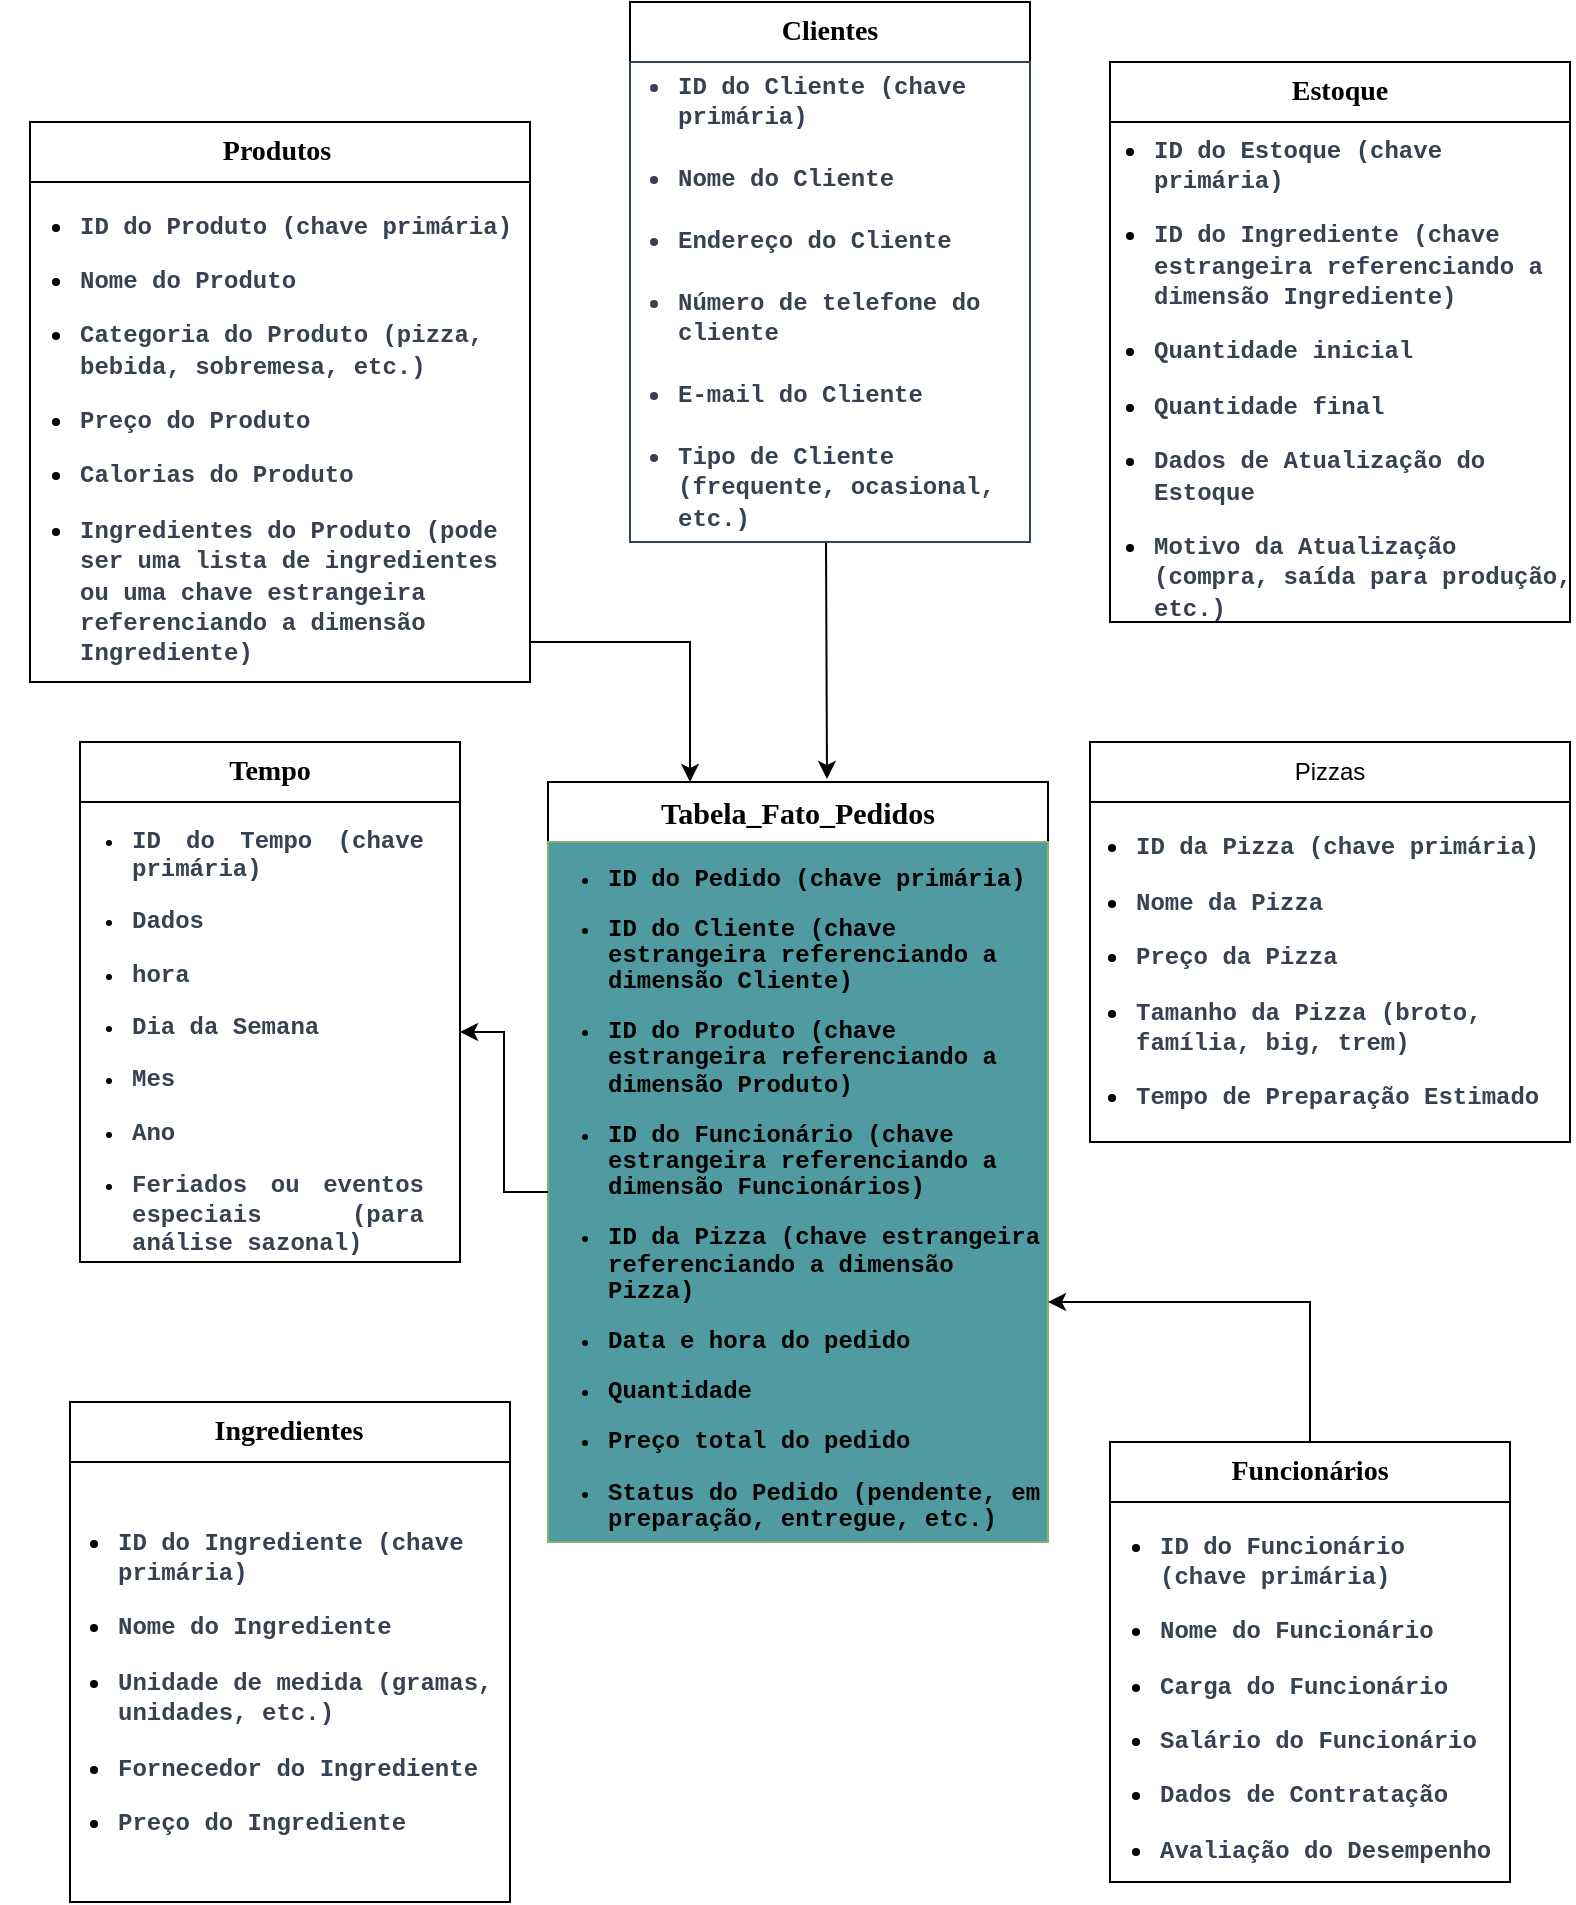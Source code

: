 <mxfile version="22.1.4" type="github">
  <diagram id="C5RBs43oDa-KdzZeNtuy" name="Page-1">
    <mxGraphModel dx="2303" dy="870" grid="1" gridSize="10" guides="1" tooltips="1" connect="1" arrows="1" fold="1" page="1" pageScale="1" pageWidth="827" pageHeight="1169" math="0" shadow="0">
      <root>
        <mxCell id="WIyWlLk6GJQsqaUBKTNV-0" />
        <mxCell id="WIyWlLk6GJQsqaUBKTNV-1" parent="WIyWlLk6GJQsqaUBKTNV-0" />
        <mxCell id="_yAwY9JpoHFZiGc7RJdQ-16" style="edgeStyle=orthogonalEdgeStyle;rounded=0;orthogonalLoop=1;jettySize=auto;html=1;exitX=0.5;exitY=1;exitDx=0;exitDy=0;" edge="1" parent="WIyWlLk6GJQsqaUBKTNV-1">
          <mxGeometry relative="1" as="geometry">
            <mxPoint x="648" y="520" as="sourcePoint" />
            <mxPoint x="648" y="520" as="targetPoint" />
          </mxGeometry>
        </mxCell>
        <mxCell id="_yAwY9JpoHFZiGc7RJdQ-19" value="&lt;font style=&quot;vertical-align: inherit; font-size: 14px;&quot;&gt;&lt;font style=&quot;vertical-align: inherit; font-size: 14px;&quot;&gt;Estoque&lt;/font&gt;&lt;/font&gt;" style="swimlane;fontStyle=1;childLayout=stackLayout;horizontal=1;startSize=30;horizontalStack=0;resizeParent=1;resizeParentMax=0;resizeLast=0;collapsible=1;marginBottom=0;whiteSpace=wrap;html=1;fontSize=14;fontFamily=Lucida Console;" vertex="1" parent="WIyWlLk6GJQsqaUBKTNV-1">
          <mxGeometry x="569" y="130" width="230" height="280" as="geometry" />
        </mxCell>
        <mxCell id="_yAwY9JpoHFZiGc7RJdQ-20" value="&lt;ul&gt;&lt;li&gt;&lt;b style=&quot;font-family: &amp;quot;Courier New&amp;quot;; text-align: justify; color: rgb(55, 65, 81); background-color: initial;&quot;&gt;ID do Estoque (chave primária)&lt;/b&gt;&lt;/li&gt;&lt;/ul&gt;&lt;ul&gt;&lt;li&gt;&lt;b style=&quot;font-family: &amp;quot;Courier New&amp;quot;; text-align: justify; color: rgb(55, 65, 81); background-color: initial;&quot;&gt;ID do Ingrediente (chave estrangeira referenciando a dimensão Ingrediente)&lt;/b&gt;&lt;/li&gt;&lt;/ul&gt;&lt;ul&gt;&lt;li&gt;&lt;b style=&quot;font-family: &amp;quot;Courier New&amp;quot;; text-align: justify; color: rgb(55, 65, 81); background-color: initial;&quot;&gt;Quantidade inicial&lt;/b&gt;&lt;/li&gt;&lt;/ul&gt;&lt;ul&gt;&lt;li&gt;&lt;b style=&quot;font-family: &amp;quot;Courier New&amp;quot;; text-align: justify; color: rgb(55, 65, 81); background-color: initial;&quot;&gt;Quantidade final&lt;/b&gt;&lt;/li&gt;&lt;/ul&gt;&lt;ul&gt;&lt;li&gt;&lt;b style=&quot;font-family: &amp;quot;Courier New&amp;quot;; text-align: justify; color: rgb(55, 65, 81); background-color: initial;&quot;&gt;Dados de Atualização do Estoque&lt;/b&gt;&lt;/li&gt;&lt;/ul&gt;&lt;ul&gt;&lt;li&gt;&lt;b style=&quot;font-family: &amp;quot;Courier New&amp;quot;; text-align: justify; color: rgb(55, 65, 81); background-color: initial;&quot;&gt;Motivo da Atualização (compra, saída para produção, etc.)&lt;/b&gt;&lt;/li&gt;&lt;/ul&gt;" style="text;strokeColor=none;fillColor=none;align=left;verticalAlign=middle;spacingLeft=-18;spacingRight=1;overflow=hidden;points=[[0,0.5],[1,0.5]];portConstraint=eastwest;rotatable=0;whiteSpace=wrap;html=1;spacing=0;spacingTop=-6;" vertex="1" parent="_yAwY9JpoHFZiGc7RJdQ-19">
          <mxGeometry y="30" width="230" height="250" as="geometry" />
        </mxCell>
        <mxCell id="_yAwY9JpoHFZiGc7RJdQ-24" value="&lt;font style=&quot;vertical-align: inherit; font-size: 15px;&quot;&gt;&lt;font style=&quot;vertical-align: inherit; font-size: 15px;&quot;&gt;&lt;font style=&quot;vertical-align: inherit; font-size: 15px;&quot;&gt;&lt;font style=&quot;vertical-align: inherit; font-size: 15px;&quot;&gt;Tabela_Fato_Pedidos&lt;br style=&quot;font-size: 15px;&quot;&gt;&lt;/font&gt;&lt;/font&gt;&lt;/font&gt;&lt;/font&gt;" style="swimlane;fontStyle=1;childLayout=stackLayout;horizontal=1;startSize=30;horizontalStack=0;resizeParent=1;resizeParentMax=0;resizeLast=0;collapsible=1;marginBottom=0;whiteSpace=wrap;html=1;fontSize=15;fontFamily=Lucida Console;" vertex="1" parent="WIyWlLk6GJQsqaUBKTNV-1">
          <mxGeometry x="288" y="490" width="250" height="380" as="geometry">
            <mxRectangle x="324" y="240" width="80" height="30" as="alternateBounds" />
          </mxGeometry>
        </mxCell>
        <mxCell id="_yAwY9JpoHFZiGc7RJdQ-25" value="&lt;ul style=&quot;line-height: 110%; font-size: 12px;&quot;&gt;&lt;li style=&quot;font-size: 12px;&quot;&gt;&lt;span style=&quot;font-size: 12px; text-align: justify; background-color: initial;&quot;&gt;ID do Pedido (chave primária)&lt;/span&gt;&lt;/li&gt;&lt;/ul&gt;&lt;ul style=&quot;line-height: 110%; font-size: 12px;&quot;&gt;&lt;li style=&quot;font-size: 12px;&quot;&gt;&lt;span style=&quot;font-size: 12px; text-align: justify; background-color: initial;&quot;&gt;ID do Cliente (chave estrangeira referenciando a dimensão Cliente)&lt;/span&gt;&lt;/li&gt;&lt;/ul&gt;&lt;ul style=&quot;line-height: 110%; font-size: 12px;&quot;&gt;&lt;li style=&quot;font-size: 12px;&quot;&gt;&lt;span style=&quot;font-size: 12px; text-align: justify; background-color: initial;&quot;&gt;ID do Produto (chave estrangeira referenciando a dimensão Produto)&lt;/span&gt;&lt;/li&gt;&lt;/ul&gt;&lt;ul style=&quot;line-height: 110%; font-size: 12px;&quot;&gt;&lt;li style=&quot;font-size: 12px;&quot;&gt;&lt;span style=&quot;font-size: 12px; text-align: justify; background-color: initial;&quot;&gt;ID do Funcionário (chave estrangeira referenciando a dimensão Funcionários)&lt;/span&gt;&lt;/li&gt;&lt;/ul&gt;&lt;ul style=&quot;line-height: 110%; font-size: 12px;&quot;&gt;&lt;li style=&quot;font-size: 12px;&quot;&gt;&lt;span style=&quot;font-size: 12px; text-align: justify; background-color: initial;&quot;&gt;ID da Pizza (chave estrangeira referenciando a dimensão Pizza)&lt;/span&gt;&lt;/li&gt;&lt;/ul&gt;&lt;ul style=&quot;line-height: 110%; font-size: 12px;&quot;&gt;&lt;li style=&quot;font-size: 12px;&quot;&gt;&lt;span style=&quot;font-size: 12px; text-align: justify; background-color: initial;&quot;&gt;Data e hora do pedido&lt;/span&gt;&lt;/li&gt;&lt;/ul&gt;&lt;ul style=&quot;line-height: 110%; font-size: 12px;&quot;&gt;&lt;li style=&quot;font-size: 12px;&quot;&gt;&lt;span style=&quot;font-size: 12px; text-align: justify; background-color: initial;&quot;&gt;Quantidade&lt;/span&gt;&lt;/li&gt;&lt;/ul&gt;&lt;ul style=&quot;line-height: 110%; font-size: 12px;&quot;&gt;&lt;li style=&quot;font-size: 12px;&quot;&gt;&lt;span style=&quot;font-size: 12px; text-align: justify; background-color: initial;&quot;&gt;Preço total do pedido&lt;/span&gt;&lt;/li&gt;&lt;/ul&gt;&lt;ul style=&quot;line-height: 110%; font-size: 12px;&quot;&gt;&lt;li style=&quot;font-size: 12px;&quot;&gt;&lt;span style=&quot;font-size: 12px; text-align: justify; background-color: initial;&quot;&gt;Status do Pedido (pendente, em preparação, entregue, etc.)&lt;/span&gt;&lt;/li&gt;&lt;/ul&gt;" style="text;strokeColor=#82b366;fillColor=#4F9BA1;align=left;verticalAlign=middle;spacingLeft=-10;spacingRight=3;overflow=hidden;points=[[0,0.5],[1,0.5]];portConstraint=eastwest;rotatable=0;html=1;imageAlign=left;spacingTop=0;spacingBottom=0;spacing=0;horizontal=1;fontStyle=1;whiteSpace=wrap;fontColor=#000000;fontSize=12;fontFamily=Courier New;" vertex="1" parent="_yAwY9JpoHFZiGc7RJdQ-24">
          <mxGeometry y="30" width="250" height="350" as="geometry" />
        </mxCell>
        <mxCell id="_yAwY9JpoHFZiGc7RJdQ-64" value="" style="edgeStyle=orthogonalEdgeStyle;rounded=0;orthogonalLoop=1;jettySize=auto;html=1;entryX=0.558;entryY=-0.004;entryDx=0;entryDy=0;entryPerimeter=0;" edge="1" parent="WIyWlLk6GJQsqaUBKTNV-1" target="_yAwY9JpoHFZiGc7RJdQ-24">
          <mxGeometry relative="1" as="geometry">
            <mxPoint x="427" y="370" as="sourcePoint" />
            <mxPoint x="429" y="555" as="targetPoint" />
          </mxGeometry>
        </mxCell>
        <mxCell id="_yAwY9JpoHFZiGc7RJdQ-28" value="&lt;font style=&quot;vertical-align: inherit; font-size: 14px;&quot;&gt;&lt;font style=&quot;vertical-align: inherit; font-size: 14px;&quot;&gt;&lt;font style=&quot;vertical-align: inherit; font-size: 14px;&quot;&gt;&lt;font style=&quot;vertical-align: inherit; font-size: 14px;&quot;&gt;Clientes&lt;/font&gt;&lt;/font&gt;&lt;/font&gt;&lt;/font&gt;" style="swimlane;fontStyle=1;childLayout=stackLayout;horizontal=1;startSize=30;horizontalStack=0;resizeParent=1;resizeParentMax=0;resizeLast=0;collapsible=1;marginBottom=0;whiteSpace=wrap;html=1;fontSize=14;fontFamily=Lucida Console;" vertex="1" parent="WIyWlLk6GJQsqaUBKTNV-1">
          <mxGeometry x="329" y="100" width="200" height="270" as="geometry" />
        </mxCell>
        <mxCell id="_yAwY9JpoHFZiGc7RJdQ-29" value="&lt;ul style=&quot;border: 0px solid rgb(217, 217, 227); box-sizing: border-box; --tw-border-spacing-x: 0; --tw-border-spacing-y: 0; --tw-translate-x: 0; --tw-translate-y: 0; --tw-rotate: 0; --tw-skew-x: 0; --tw-skew-y: 0; --tw-scale-x: 1; --tw-scale-y: 1; --tw-pan-x: ; --tw-pan-y: ; --tw-pinch-zoom: ; --tw-scroll-snap-strictness: proximity; --tw-gradient-from-position: ; --tw-gradient-via-position: ; --tw-gradient-to-position: ; --tw-ordinal: ; --tw-slashed-zero: ; --tw-numeric-figure: ; --tw-numeric-spacing: ; --tw-numeric-fraction: ; --tw-ring-inset: ; --tw-ring-offset-width: 0px; --tw-ring-offset-color: #fff; --tw-ring-color: rgba(69,89,164,.5); --tw-ring-offset-shadow: 0 0 transparent; --tw-ring-shadow: 0 0 transparent; --tw-shadow: 0 0 transparent; --tw-shadow-colored: 0 0 transparent; --tw-blur: ; --tw-brightness: ; --tw-contrast: ; --tw-grayscale: ; --tw-hue-rotate: ; --tw-invert: ; --tw-saturate: ; --tw-sepia: ; --tw-drop-shadow: ; --tw-backdrop-blur: ; --tw-backdrop-brightness: ; --tw-backdrop-contrast: ; --tw-backdrop-grayscale: ; --tw-backdrop-hue-rotate: ; --tw-backdrop-invert: ; --tw-backdrop-opacity: ; --tw-backdrop-saturate: ; --tw-backdrop-sepia: ; list-style-position: initial; list-style-image: initial; margin: 0px 0px 0px 1rem; padding: 0px; display: flex; flex-direction: column; color: rgb(55, 65, 81);&quot;&gt;&lt;li&gt;&lt;b style=&quot;color: rgb(55, 65, 81); background-color: initial;&quot;&gt;&lt;font face=&quot;Courier New&quot;&gt;ID do Cliente (chave primária)&lt;/font&gt;&lt;/b&gt;&lt;/li&gt;&lt;/ul&gt;&lt;div&gt;&lt;font face=&quot;Courier New&quot; color=&quot;#374151&quot;&gt;&lt;b&gt;&lt;br&gt;&lt;/b&gt;&lt;/font&gt;&lt;/div&gt;&lt;ul style=&quot;border: 0px solid rgb(217, 217, 227); box-sizing: border-box; --tw-border-spacing-x: 0; --tw-border-spacing-y: 0; --tw-translate-x: 0; --tw-translate-y: 0; --tw-rotate: 0; --tw-skew-x: 0; --tw-skew-y: 0; --tw-scale-x: 1; --tw-scale-y: 1; --tw-pan-x: ; --tw-pan-y: ; --tw-pinch-zoom: ; --tw-scroll-snap-strictness: proximity; --tw-gradient-from-position: ; --tw-gradient-via-position: ; --tw-gradient-to-position: ; --tw-ordinal: ; --tw-slashed-zero: ; --tw-numeric-figure: ; --tw-numeric-spacing: ; --tw-numeric-fraction: ; --tw-ring-inset: ; --tw-ring-offset-width: 0px; --tw-ring-offset-color: #fff; --tw-ring-color: rgba(69,89,164,.5); --tw-ring-offset-shadow: 0 0 transparent; --tw-ring-shadow: 0 0 transparent; --tw-shadow: 0 0 transparent; --tw-shadow-colored: 0 0 transparent; --tw-blur: ; --tw-brightness: ; --tw-contrast: ; --tw-grayscale: ; --tw-hue-rotate: ; --tw-invert: ; --tw-saturate: ; --tw-sepia: ; --tw-drop-shadow: ; --tw-backdrop-blur: ; --tw-backdrop-brightness: ; --tw-backdrop-contrast: ; --tw-backdrop-grayscale: ; --tw-backdrop-hue-rotate: ; --tw-backdrop-invert: ; --tw-backdrop-opacity: ; --tw-backdrop-saturate: ; --tw-backdrop-sepia: ; list-style-position: initial; list-style-image: initial; margin: 0px 0px 0px 1rem; padding: 0px; display: flex; flex-direction: column; color: rgb(55, 65, 81);&quot;&gt;&lt;li&gt;&lt;b style=&quot;color: rgb(55, 65, 81); background-color: initial;&quot;&gt;&lt;font face=&quot;Courier New&quot;&gt;Nome do Cliente&lt;/font&gt;&lt;/b&gt;&lt;/li&gt;&lt;/ul&gt;&lt;div&gt;&lt;font face=&quot;Courier New&quot; color=&quot;#374151&quot;&gt;&lt;b&gt;&lt;br&gt;&lt;/b&gt;&lt;/font&gt;&lt;/div&gt;&lt;ul style=&quot;border: 0px solid rgb(217, 217, 227); box-sizing: border-box; --tw-border-spacing-x: 0; --tw-border-spacing-y: 0; --tw-translate-x: 0; --tw-translate-y: 0; --tw-rotate: 0; --tw-skew-x: 0; --tw-skew-y: 0; --tw-scale-x: 1; --tw-scale-y: 1; --tw-pan-x: ; --tw-pan-y: ; --tw-pinch-zoom: ; --tw-scroll-snap-strictness: proximity; --tw-gradient-from-position: ; --tw-gradient-via-position: ; --tw-gradient-to-position: ; --tw-ordinal: ; --tw-slashed-zero: ; --tw-numeric-figure: ; --tw-numeric-spacing: ; --tw-numeric-fraction: ; --tw-ring-inset: ; --tw-ring-offset-width: 0px; --tw-ring-offset-color: #fff; --tw-ring-color: rgba(69,89,164,.5); --tw-ring-offset-shadow: 0 0 transparent; --tw-ring-shadow: 0 0 transparent; --tw-shadow: 0 0 transparent; --tw-shadow-colored: 0 0 transparent; --tw-blur: ; --tw-brightness: ; --tw-contrast: ; --tw-grayscale: ; --tw-hue-rotate: ; --tw-invert: ; --tw-saturate: ; --tw-sepia: ; --tw-drop-shadow: ; --tw-backdrop-blur: ; --tw-backdrop-brightness: ; --tw-backdrop-contrast: ; --tw-backdrop-grayscale: ; --tw-backdrop-hue-rotate: ; --tw-backdrop-invert: ; --tw-backdrop-opacity: ; --tw-backdrop-saturate: ; --tw-backdrop-sepia: ; list-style-position: initial; list-style-image: initial; margin: 0px 0px 0px 1rem; padding: 0px; display: flex; flex-direction: column; color: rgb(55, 65, 81);&quot;&gt;&lt;li&gt;&lt;b style=&quot;color: rgb(55, 65, 81); background-color: initial;&quot;&gt;&lt;font face=&quot;Courier New&quot;&gt;Endereço do Cliente&lt;/font&gt;&lt;/b&gt;&lt;/li&gt;&lt;/ul&gt;&lt;div&gt;&lt;font face=&quot;Courier New&quot; color=&quot;#374151&quot;&gt;&lt;b&gt;&lt;br&gt;&lt;/b&gt;&lt;/font&gt;&lt;/div&gt;&lt;ul style=&quot;border: 0px solid rgb(217, 217, 227); box-sizing: border-box; --tw-border-spacing-x: 0; --tw-border-spacing-y: 0; --tw-translate-x: 0; --tw-translate-y: 0; --tw-rotate: 0; --tw-skew-x: 0; --tw-skew-y: 0; --tw-scale-x: 1; --tw-scale-y: 1; --tw-pan-x: ; --tw-pan-y: ; --tw-pinch-zoom: ; --tw-scroll-snap-strictness: proximity; --tw-gradient-from-position: ; --tw-gradient-via-position: ; --tw-gradient-to-position: ; --tw-ordinal: ; --tw-slashed-zero: ; --tw-numeric-figure: ; --tw-numeric-spacing: ; --tw-numeric-fraction: ; --tw-ring-inset: ; --tw-ring-offset-width: 0px; --tw-ring-offset-color: #fff; --tw-ring-color: rgba(69,89,164,.5); --tw-ring-offset-shadow: 0 0 transparent; --tw-ring-shadow: 0 0 transparent; --tw-shadow: 0 0 transparent; --tw-shadow-colored: 0 0 transparent; --tw-blur: ; --tw-brightness: ; --tw-contrast: ; --tw-grayscale: ; --tw-hue-rotate: ; --tw-invert: ; --tw-saturate: ; --tw-sepia: ; --tw-drop-shadow: ; --tw-backdrop-blur: ; --tw-backdrop-brightness: ; --tw-backdrop-contrast: ; --tw-backdrop-grayscale: ; --tw-backdrop-hue-rotate: ; --tw-backdrop-invert: ; --tw-backdrop-opacity: ; --tw-backdrop-saturate: ; --tw-backdrop-sepia: ; list-style-position: initial; list-style-image: initial; margin: 0px 0px 0px 1rem; padding: 0px; display: flex; flex-direction: column; color: rgb(55, 65, 81);&quot;&gt;&lt;li&gt;&lt;b style=&quot;color: rgb(55, 65, 81); background-color: initial;&quot;&gt;&lt;font face=&quot;Courier New&quot;&gt;Número de telefone do cliente&lt;/font&gt;&lt;/b&gt;&lt;/li&gt;&lt;/ul&gt;&lt;div&gt;&lt;font face=&quot;Courier New&quot; color=&quot;#374151&quot;&gt;&lt;b&gt;&lt;br&gt;&lt;/b&gt;&lt;/font&gt;&lt;/div&gt;&lt;ul style=&quot;border: 0px solid rgb(217, 217, 227); box-sizing: border-box; --tw-border-spacing-x: 0; --tw-border-spacing-y: 0; --tw-translate-x: 0; --tw-translate-y: 0; --tw-rotate: 0; --tw-skew-x: 0; --tw-skew-y: 0; --tw-scale-x: 1; --tw-scale-y: 1; --tw-pan-x: ; --tw-pan-y: ; --tw-pinch-zoom: ; --tw-scroll-snap-strictness: proximity; --tw-gradient-from-position: ; --tw-gradient-via-position: ; --tw-gradient-to-position: ; --tw-ordinal: ; --tw-slashed-zero: ; --tw-numeric-figure: ; --tw-numeric-spacing: ; --tw-numeric-fraction: ; --tw-ring-inset: ; --tw-ring-offset-width: 0px; --tw-ring-offset-color: #fff; --tw-ring-color: rgba(69,89,164,.5); --tw-ring-offset-shadow: 0 0 transparent; --tw-ring-shadow: 0 0 transparent; --tw-shadow: 0 0 transparent; --tw-shadow-colored: 0 0 transparent; --tw-blur: ; --tw-brightness: ; --tw-contrast: ; --tw-grayscale: ; --tw-hue-rotate: ; --tw-invert: ; --tw-saturate: ; --tw-sepia: ; --tw-drop-shadow: ; --tw-backdrop-blur: ; --tw-backdrop-brightness: ; --tw-backdrop-contrast: ; --tw-backdrop-grayscale: ; --tw-backdrop-hue-rotate: ; --tw-backdrop-invert: ; --tw-backdrop-opacity: ; --tw-backdrop-saturate: ; --tw-backdrop-sepia: ; list-style-position: initial; list-style-image: initial; margin: 0px 0px 0px 1rem; padding: 0px; display: flex; flex-direction: column; color: rgb(55, 65, 81);&quot;&gt;&lt;li&gt;&lt;b style=&quot;color: rgb(55, 65, 81); background-color: initial;&quot;&gt;&lt;font face=&quot;Courier New&quot;&gt;E-mail do Cliente&lt;/font&gt;&lt;/b&gt;&lt;/li&gt;&lt;/ul&gt;&lt;div&gt;&lt;font face=&quot;Courier New&quot; color=&quot;#374151&quot;&gt;&lt;b&gt;&lt;br&gt;&lt;/b&gt;&lt;/font&gt;&lt;/div&gt;&lt;ul style=&quot;border: 0px solid rgb(217, 217, 227); box-sizing: border-box; --tw-border-spacing-x: 0; --tw-border-spacing-y: 0; --tw-translate-x: 0; --tw-translate-y: 0; --tw-rotate: 0; --tw-skew-x: 0; --tw-skew-y: 0; --tw-scale-x: 1; --tw-scale-y: 1; --tw-pan-x: ; --tw-pan-y: ; --tw-pinch-zoom: ; --tw-scroll-snap-strictness: proximity; --tw-gradient-from-position: ; --tw-gradient-via-position: ; --tw-gradient-to-position: ; --tw-ordinal: ; --tw-slashed-zero: ; --tw-numeric-figure: ; --tw-numeric-spacing: ; --tw-numeric-fraction: ; --tw-ring-inset: ; --tw-ring-offset-width: 0px; --tw-ring-offset-color: #fff; --tw-ring-color: rgba(69,89,164,.5); --tw-ring-offset-shadow: 0 0 transparent; --tw-ring-shadow: 0 0 transparent; --tw-shadow: 0 0 transparent; --tw-shadow-colored: 0 0 transparent; --tw-blur: ; --tw-brightness: ; --tw-contrast: ; --tw-grayscale: ; --tw-hue-rotate: ; --tw-invert: ; --tw-saturate: ; --tw-sepia: ; --tw-drop-shadow: ; --tw-backdrop-blur: ; --tw-backdrop-brightness: ; --tw-backdrop-contrast: ; --tw-backdrop-grayscale: ; --tw-backdrop-hue-rotate: ; --tw-backdrop-invert: ; --tw-backdrop-opacity: ; --tw-backdrop-saturate: ; --tw-backdrop-sepia: ; list-style-position: initial; list-style-image: initial; margin: 0px 0px 0px 1rem; padding: 0px; display: flex; flex-direction: column; color: rgb(55, 65, 81);&quot;&gt;&lt;li&gt;&lt;b style=&quot;color: rgb(55, 65, 81); background-color: initial;&quot;&gt;&lt;font face=&quot;Courier New&quot;&gt;Tipo de Cliente (frequente, ocasional, etc.)&lt;/font&gt;&lt;/b&gt;&lt;/li&gt;&lt;/ul&gt;" style="text;strokeColor=#314354;fillColor=#ffffff;align=left;verticalAlign=middle;spacingLeft=6;spacingRight=4;overflow=hidden;points=[[0,0.5],[1,0.5]];portConstraint=eastwest;rotatable=0;whiteSpace=wrap;html=1;fontColor=#ffffff;" vertex="1" parent="_yAwY9JpoHFZiGc7RJdQ-28">
          <mxGeometry y="30" width="200" height="240" as="geometry" />
        </mxCell>
        <mxCell id="_yAwY9JpoHFZiGc7RJdQ-32" value="&lt;font style=&quot;vertical-align: inherit; font-size: 14px;&quot;&gt;&lt;font style=&quot;vertical-align: inherit; font-size: 14px;&quot;&gt;&lt;font style=&quot;vertical-align: inherit; font-size: 14px;&quot;&gt;&lt;font style=&quot;vertical-align: inherit; font-size: 14px;&quot;&gt;Produtos&lt;/font&gt;&lt;/font&gt;&lt;/font&gt;&lt;/font&gt;" style="swimlane;fontStyle=1;childLayout=stackLayout;horizontal=1;startSize=30;horizontalStack=0;resizeParent=1;resizeParentMax=0;resizeLast=0;collapsible=1;marginBottom=0;whiteSpace=wrap;html=1;spacingLeft=-3;fontSize=14;fontFamily=Lucida Console;" vertex="1" parent="WIyWlLk6GJQsqaUBKTNV-1">
          <mxGeometry x="29" y="160" width="250" height="280" as="geometry" />
        </mxCell>
        <mxCell id="_yAwY9JpoHFZiGc7RJdQ-33" value="&lt;ul&gt;&lt;li&gt;&lt;span style=&quot;color: rgb(55, 65, 81); background-color: initial;&quot;&gt;&lt;font face=&quot;Courier New&quot;&gt;ID do Produto (chave primária)&lt;/font&gt;&lt;/span&gt;&lt;/li&gt;&lt;/ul&gt;&lt;ul&gt;&lt;li&gt;&lt;span style=&quot;color: rgb(55, 65, 81); background-color: initial;&quot;&gt;&lt;font face=&quot;Courier New&quot;&gt;Nome do Produto&lt;/font&gt;&lt;/span&gt;&lt;/li&gt;&lt;/ul&gt;&lt;ul&gt;&lt;li&gt;&lt;span style=&quot;color: rgb(55, 65, 81); background-color: initial;&quot;&gt;&lt;font face=&quot;Courier New&quot;&gt;Categoria do Produto (pizza, bebida, sobremesa, etc.)&lt;/font&gt;&lt;/span&gt;&lt;/li&gt;&lt;/ul&gt;&lt;ul&gt;&lt;li&gt;&lt;span style=&quot;color: rgb(55, 65, 81); background-color: initial;&quot;&gt;&lt;font face=&quot;Courier New&quot;&gt;Preço do Produto&lt;/font&gt;&lt;/span&gt;&lt;/li&gt;&lt;/ul&gt;&lt;ul&gt;&lt;li&gt;&lt;span style=&quot;color: rgb(55, 65, 81); background-color: initial;&quot;&gt;&lt;font face=&quot;Courier New&quot;&gt;Calorias do Produto&lt;/font&gt;&lt;/span&gt;&lt;/li&gt;&lt;/ul&gt;&lt;ul&gt;&lt;li&gt;&lt;span style=&quot;color: rgb(55, 65, 81); background-color: initial;&quot;&gt;&lt;font face=&quot;Courier New&quot;&gt;Ingredientes do Produto (pode ser uma lista de ingredientes ou uma chave estrangeira referenciando a dimensão Ingrediente)&lt;/font&gt;&lt;/span&gt;&lt;/li&gt;&lt;/ul&gt;" style="text;strokeColor=none;fillColor=none;align=left;verticalAlign=middle;spacingLeft=-17;spacingRight=4;overflow=hidden;points=[[0,0.5],[1,0.5]];portConstraint=eastwest;rotatable=0;whiteSpace=wrap;html=1;fontStyle=1" vertex="1" parent="_yAwY9JpoHFZiGc7RJdQ-32">
          <mxGeometry y="30" width="250" height="250" as="geometry" />
        </mxCell>
        <mxCell id="_yAwY9JpoHFZiGc7RJdQ-37" value="&lt;font style=&quot;vertical-align: inherit; font-size: 14px;&quot;&gt;&lt;font style=&quot;vertical-align: inherit; font-size: 14px;&quot;&gt;&lt;font style=&quot;vertical-align: inherit; font-size: 14px;&quot;&gt;&lt;font style=&quot;vertical-align: inherit; font-size: 14px;&quot;&gt;Tempo&lt;/font&gt;&lt;/font&gt;&lt;/font&gt;&lt;/font&gt;" style="swimlane;fontStyle=1;childLayout=stackLayout;horizontal=1;startSize=30;horizontalStack=0;resizeParent=1;resizeParentMax=0;resizeLast=0;collapsible=1;marginBottom=0;whiteSpace=wrap;html=1;fontSize=14;fontFamily=Lucida Console;" vertex="1" parent="WIyWlLk6GJQsqaUBKTNV-1">
          <mxGeometry x="54" y="470" width="190" height="260" as="geometry" />
        </mxCell>
        <mxCell id="_yAwY9JpoHFZiGc7RJdQ-38" value="&lt;ul&gt;&lt;li style=&quot;text-align: justify;&quot;&gt;&lt;span style=&quot;color: rgb(55, 65, 81); background-color: initial;&quot;&gt;ID do Tempo (chave primária)&lt;/span&gt;&lt;/li&gt;&lt;/ul&gt;&lt;ul&gt;&lt;li style=&quot;text-align: justify;&quot;&gt;&lt;span style=&quot;color: rgb(55, 65, 81); background-color: initial;&quot;&gt;Dados&lt;/span&gt;&lt;/li&gt;&lt;/ul&gt;&lt;ul&gt;&lt;li style=&quot;text-align: justify;&quot;&gt;&lt;span style=&quot;color: rgb(55, 65, 81); background-color: initial;&quot;&gt;hora&lt;/span&gt;&lt;/li&gt;&lt;/ul&gt;&lt;ul&gt;&lt;li style=&quot;text-align: justify;&quot;&gt;&lt;span style=&quot;color: rgb(55, 65, 81); background-color: initial;&quot;&gt;Dia da Semana&lt;/span&gt;&lt;/li&gt;&lt;/ul&gt;&lt;ul&gt;&lt;li style=&quot;text-align: justify;&quot;&gt;&lt;span style=&quot;color: rgb(55, 65, 81); background-color: initial;&quot;&gt;Mes&lt;/span&gt;&lt;/li&gt;&lt;/ul&gt;&lt;ul&gt;&lt;li style=&quot;text-align: justify;&quot;&gt;&lt;span style=&quot;color: rgb(55, 65, 81); background-color: initial;&quot;&gt;Ano&lt;/span&gt;&lt;/li&gt;&lt;/ul&gt;&lt;ul&gt;&lt;li style=&quot;text-align: justify;&quot;&gt;&lt;span style=&quot;color: rgb(55, 65, 81); background-color: initial;&quot;&gt;Feriados ou eventos especiais (para análise sazonal)&lt;/span&gt;&lt;/li&gt;&lt;/ul&gt;" style="text;strokeColor=none;fillColor=none;align=left;verticalAlign=middle;spacingLeft=-14;spacingRight=20;overflow=hidden;points=[[0,0.5],[1,0.5]];portConstraint=eastwest;rotatable=0;whiteSpace=wrap;html=1;fontFamily=Courier New;spacing=0;fontStyle=1" vertex="1" parent="_yAwY9JpoHFZiGc7RJdQ-37">
          <mxGeometry y="30" width="190" height="230" as="geometry" />
        </mxCell>
        <mxCell id="_yAwY9JpoHFZiGc7RJdQ-41" value="&lt;font style=&quot;vertical-align: inherit; font-size: 14px;&quot;&gt;&lt;font style=&quot;vertical-align: inherit; font-size: 14px;&quot;&gt;&lt;font style=&quot;vertical-align: inherit; font-size: 14px;&quot;&gt;&lt;font style=&quot;vertical-align: inherit; font-size: 14px;&quot;&gt;Ingredientes&lt;/font&gt;&lt;/font&gt;&lt;/font&gt;&lt;/font&gt;" style="swimlane;fontStyle=1;childLayout=stackLayout;horizontal=1;startSize=30;horizontalStack=0;resizeParent=1;resizeParentMax=0;resizeLast=0;collapsible=1;marginBottom=0;whiteSpace=wrap;html=1;fontSize=14;fontFamily=Lucida Console;spacingRight=1;" vertex="1" parent="WIyWlLk6GJQsqaUBKTNV-1">
          <mxGeometry x="49" y="800" width="220" height="250" as="geometry" />
        </mxCell>
        <mxCell id="_yAwY9JpoHFZiGc7RJdQ-42" value="&lt;ul&gt;&lt;li style=&quot;&quot;&gt;&lt;span style=&quot;color: rgb(55, 65, 81); background-color: initial;&quot;&gt;&lt;font face=&quot;Courier New&quot;&gt;ID do Ingrediente (chave primária)&lt;/font&gt;&lt;/span&gt;&lt;/li&gt;&lt;/ul&gt;&lt;ul&gt;&lt;li style=&quot;&quot;&gt;&lt;span style=&quot;color: rgb(55, 65, 81); background-color: initial;&quot;&gt;&lt;font face=&quot;Courier New&quot;&gt;Nome do Ingrediente&lt;/font&gt;&lt;/span&gt;&lt;/li&gt;&lt;/ul&gt;&lt;ul&gt;&lt;li style=&quot;&quot;&gt;&lt;span style=&quot;color: rgb(55, 65, 81); background-color: initial;&quot;&gt;&lt;font face=&quot;Courier New&quot;&gt;Unidade de medida (gramas, unidades, etc.)&lt;/font&gt;&lt;/span&gt;&lt;/li&gt;&lt;/ul&gt;&lt;ul&gt;&lt;li style=&quot;&quot;&gt;&lt;span style=&quot;color: rgb(55, 65, 81); background-color: initial;&quot;&gt;&lt;font face=&quot;Courier New&quot;&gt;Fornecedor do Ingrediente&lt;/font&gt;&lt;/span&gt;&lt;/li&gt;&lt;/ul&gt;&lt;ul&gt;&lt;li style=&quot;&quot;&gt;&lt;span style=&quot;color: rgb(55, 65, 81); background-color: initial;&quot;&gt;&lt;font face=&quot;Courier New&quot;&gt;Preço do Ingrediente&lt;/font&gt;&lt;/span&gt;&lt;/li&gt;&lt;/ul&gt;" style="text;strokeColor=none;fillColor=none;align=left;verticalAlign=middle;spacingLeft=-18;spacingRight=-15;overflow=hidden;points=[[0,0.5],[1,0.5]];portConstraint=eastwest;rotatable=0;whiteSpace=wrap;html=1;fontStyle=1" vertex="1" parent="_yAwY9JpoHFZiGc7RJdQ-41">
          <mxGeometry y="30" width="220" height="220" as="geometry" />
        </mxCell>
        <mxCell id="_yAwY9JpoHFZiGc7RJdQ-45" value="&lt;font style=&quot;vertical-align: inherit;&quot;&gt;&lt;font style=&quot;vertical-align: inherit;&quot;&gt;&lt;font style=&quot;vertical-align: inherit;&quot;&gt;&lt;font style=&quot;vertical-align: inherit;&quot;&gt;Pizzas&lt;/font&gt;&lt;/font&gt;&lt;/font&gt;&lt;/font&gt;" style="swimlane;fontStyle=0;childLayout=stackLayout;horizontal=1;startSize=30;horizontalStack=0;resizeParent=1;resizeParentMax=0;resizeLast=0;collapsible=1;marginBottom=0;whiteSpace=wrap;html=1;" vertex="1" parent="WIyWlLk6GJQsqaUBKTNV-1">
          <mxGeometry x="559" y="470" width="240" height="200" as="geometry" />
        </mxCell>
        <mxCell id="_yAwY9JpoHFZiGc7RJdQ-46" value="&lt;ul&gt;&lt;li&gt;&lt;b style=&quot;font-family: &amp;quot;Courier New&amp;quot;; text-align: justify; color: rgb(55, 65, 81); background-color: initial;&quot;&gt;ID da Pizza (chave primária)&lt;/b&gt;&lt;/li&gt;&lt;/ul&gt;&lt;ul&gt;&lt;li&gt;&lt;b style=&quot;font-family: &amp;quot;Courier New&amp;quot;; text-align: justify; color: rgb(55, 65, 81); background-color: initial;&quot;&gt;Nome da Pizza&lt;/b&gt;&lt;/li&gt;&lt;/ul&gt;&lt;ul&gt;&lt;li&gt;&lt;b style=&quot;font-family: &amp;quot;Courier New&amp;quot;; text-align: justify; color: rgb(55, 65, 81); background-color: initial;&quot;&gt;Preço da Pizza&lt;/b&gt;&lt;/li&gt;&lt;/ul&gt;&lt;ul&gt;&lt;li&gt;&lt;b style=&quot;font-family: &amp;quot;Courier New&amp;quot;; text-align: justify; color: rgb(55, 65, 81); background-color: initial;&quot;&gt;Tamanho da Pizza (broto, família, big, trem)&lt;/b&gt;&lt;/li&gt;&lt;/ul&gt;&lt;ul&gt;&lt;li&gt;&lt;b style=&quot;font-family: &amp;quot;Courier New&amp;quot;; text-align: justify; color: rgb(55, 65, 81); background-color: initial;&quot;&gt;Tempo de Preparação Estimado&lt;/b&gt;&lt;/li&gt;&lt;/ul&gt;" style="text;strokeColor=none;fillColor=none;align=left;verticalAlign=middle;spacingLeft=-19;spacingRight=-4;overflow=hidden;points=[[0,0.5],[1,0.5]];portConstraint=eastwest;rotatable=0;whiteSpace=wrap;html=1;" vertex="1" parent="_yAwY9JpoHFZiGc7RJdQ-45">
          <mxGeometry y="30" width="240" height="170" as="geometry" />
        </mxCell>
        <mxCell id="_yAwY9JpoHFZiGc7RJdQ-62" value="" style="edgeStyle=orthogonalEdgeStyle;rounded=0;orthogonalLoop=1;jettySize=auto;html=1;exitX=0.5;exitY=0;exitDx=0;exitDy=0;" edge="1" parent="WIyWlLk6GJQsqaUBKTNV-1" source="_yAwY9JpoHFZiGc7RJdQ-49">
          <mxGeometry relative="1" as="geometry">
            <mxPoint x="538" y="750" as="targetPoint" />
            <Array as="points">
              <mxPoint x="669" y="750" />
            </Array>
          </mxGeometry>
        </mxCell>
        <mxCell id="_yAwY9JpoHFZiGc7RJdQ-49" value="&lt;font style=&quot;vertical-align: inherit; font-size: 14px;&quot;&gt;&lt;font style=&quot;vertical-align: inherit; font-size: 14px;&quot;&gt;&lt;font style=&quot;vertical-align: inherit; font-size: 14px;&quot;&gt;&lt;font style=&quot;vertical-align: inherit; font-size: 14px;&quot;&gt;Funcionários&lt;/font&gt;&lt;/font&gt;&lt;/font&gt;&lt;/font&gt;" style="swimlane;fontStyle=1;childLayout=stackLayout;horizontal=1;startSize=30;horizontalStack=0;resizeParent=1;resizeParentMax=0;resizeLast=0;collapsible=1;marginBottom=0;whiteSpace=wrap;html=1;fontSize=14;fontFamily=Lucida Console;" vertex="1" parent="WIyWlLk6GJQsqaUBKTNV-1">
          <mxGeometry x="569" y="820" width="200" height="220" as="geometry" />
        </mxCell>
        <mxCell id="_yAwY9JpoHFZiGc7RJdQ-50" value="&lt;ul&gt;&lt;li&gt;&lt;span style=&quot;font-family: &amp;quot;Courier New&amp;quot;; text-align: justify; color: rgb(55, 65, 81); background-color: initial;&quot;&gt;ID do Funcionário (chave primária)&lt;/span&gt;&lt;/li&gt;&lt;/ul&gt;&lt;ul&gt;&lt;li&gt;&lt;span style=&quot;font-family: &amp;quot;Courier New&amp;quot;; text-align: justify; color: rgb(55, 65, 81); background-color: initial;&quot;&gt;Nome do Funcionário&lt;/span&gt;&lt;/li&gt;&lt;/ul&gt;&lt;ul&gt;&lt;li&gt;&lt;span style=&quot;font-family: &amp;quot;Courier New&amp;quot;; text-align: justify; color: rgb(55, 65, 81); background-color: initial;&quot;&gt;Carga do Funcionário&lt;/span&gt;&lt;/li&gt;&lt;/ul&gt;&lt;ul&gt;&lt;li&gt;&lt;span style=&quot;font-family: &amp;quot;Courier New&amp;quot;; text-align: justify; color: rgb(55, 65, 81); background-color: initial;&quot;&gt;Salário do Funcionário&lt;/span&gt;&lt;/li&gt;&lt;/ul&gt;&lt;ul&gt;&lt;li&gt;&lt;span style=&quot;font-family: &amp;quot;Courier New&amp;quot;; text-align: justify; color: rgb(55, 65, 81); background-color: initial;&quot;&gt;Dados de Contratação&lt;/span&gt;&lt;/li&gt;&lt;/ul&gt;&lt;ul&gt;&lt;li&gt;&lt;span style=&quot;font-family: &amp;quot;Courier New&amp;quot;; text-align: justify; color: rgb(55, 65, 81); background-color: initial;&quot;&gt;Avaliação do Desempenho&lt;/span&gt;&lt;/li&gt;&lt;/ul&gt;" style="text;strokeColor=none;fillColor=none;align=left;verticalAlign=middle;spacingLeft=-17;spacingRight=4;overflow=hidden;points=[[0,0.5],[1,0.5]];portConstraint=eastwest;rotatable=0;whiteSpace=wrap;html=1;fontStyle=1" vertex="1" parent="_yAwY9JpoHFZiGc7RJdQ-49">
          <mxGeometry y="30" width="200" height="190" as="geometry" />
        </mxCell>
        <mxCell id="_yAwY9JpoHFZiGc7RJdQ-57" value="" style="edgeStyle=orthogonalEdgeStyle;rounded=0;orthogonalLoop=1;jettySize=auto;html=1;" edge="1" parent="WIyWlLk6GJQsqaUBKTNV-1" source="_yAwY9JpoHFZiGc7RJdQ-25" target="_yAwY9JpoHFZiGc7RJdQ-38">
          <mxGeometry relative="1" as="geometry" />
        </mxCell>
        <mxCell id="_yAwY9JpoHFZiGc7RJdQ-65" value="" style="edgeStyle=orthogonalEdgeStyle;rounded=0;orthogonalLoop=1;jettySize=auto;html=1;" edge="1" parent="WIyWlLk6GJQsqaUBKTNV-1" source="_yAwY9JpoHFZiGc7RJdQ-33" target="_yAwY9JpoHFZiGc7RJdQ-24">
          <mxGeometry relative="1" as="geometry">
            <Array as="points">
              <mxPoint x="359" y="420" />
            </Array>
          </mxGeometry>
        </mxCell>
      </root>
    </mxGraphModel>
  </diagram>
</mxfile>
